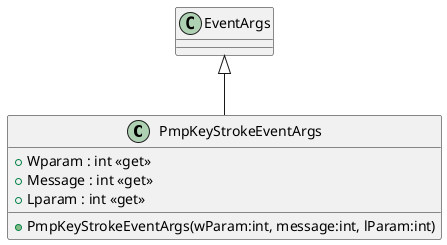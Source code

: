 @startuml
class PmpKeyStrokeEventArgs {
    + PmpKeyStrokeEventArgs(wParam:int, message:int, lParam:int)
    + Wparam : int <<get>>
    + Message : int <<get>>
    + Lparam : int <<get>>
}
EventArgs <|-- PmpKeyStrokeEventArgs
@enduml
